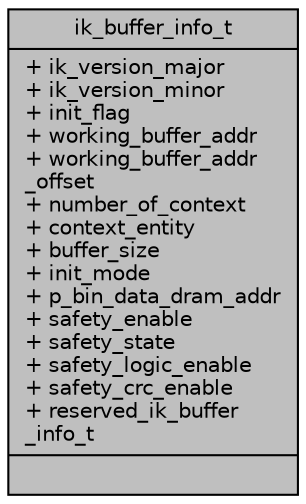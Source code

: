 digraph "ik_buffer_info_t"
{
 // INTERACTIVE_SVG=YES
 // LATEX_PDF_SIZE
  bgcolor="transparent";
  edge [fontname="Helvetica",fontsize="10",labelfontname="Helvetica",labelfontsize="10"];
  node [fontname="Helvetica",fontsize="10",shape=record];
  Node1 [label="{ik_buffer_info_t\n|+ ik_version_major\l+ ik_version_minor\l+ init_flag\l+ working_buffer_addr\l+ working_buffer_addr\l_offset\l+ number_of_context\l+ context_entity\l+ buffer_size\l+ init_mode\l+ p_bin_data_dram_addr\l+ safety_enable\l+ safety_state\l+ safety_logic_enable\l+ safety_crc_enable\l+ reserved_ik_buffer\l_info_t\l|}",height=0.2,width=0.4,color="black", fillcolor="grey75", style="filled", fontcolor="black",tooltip=" "];
}
